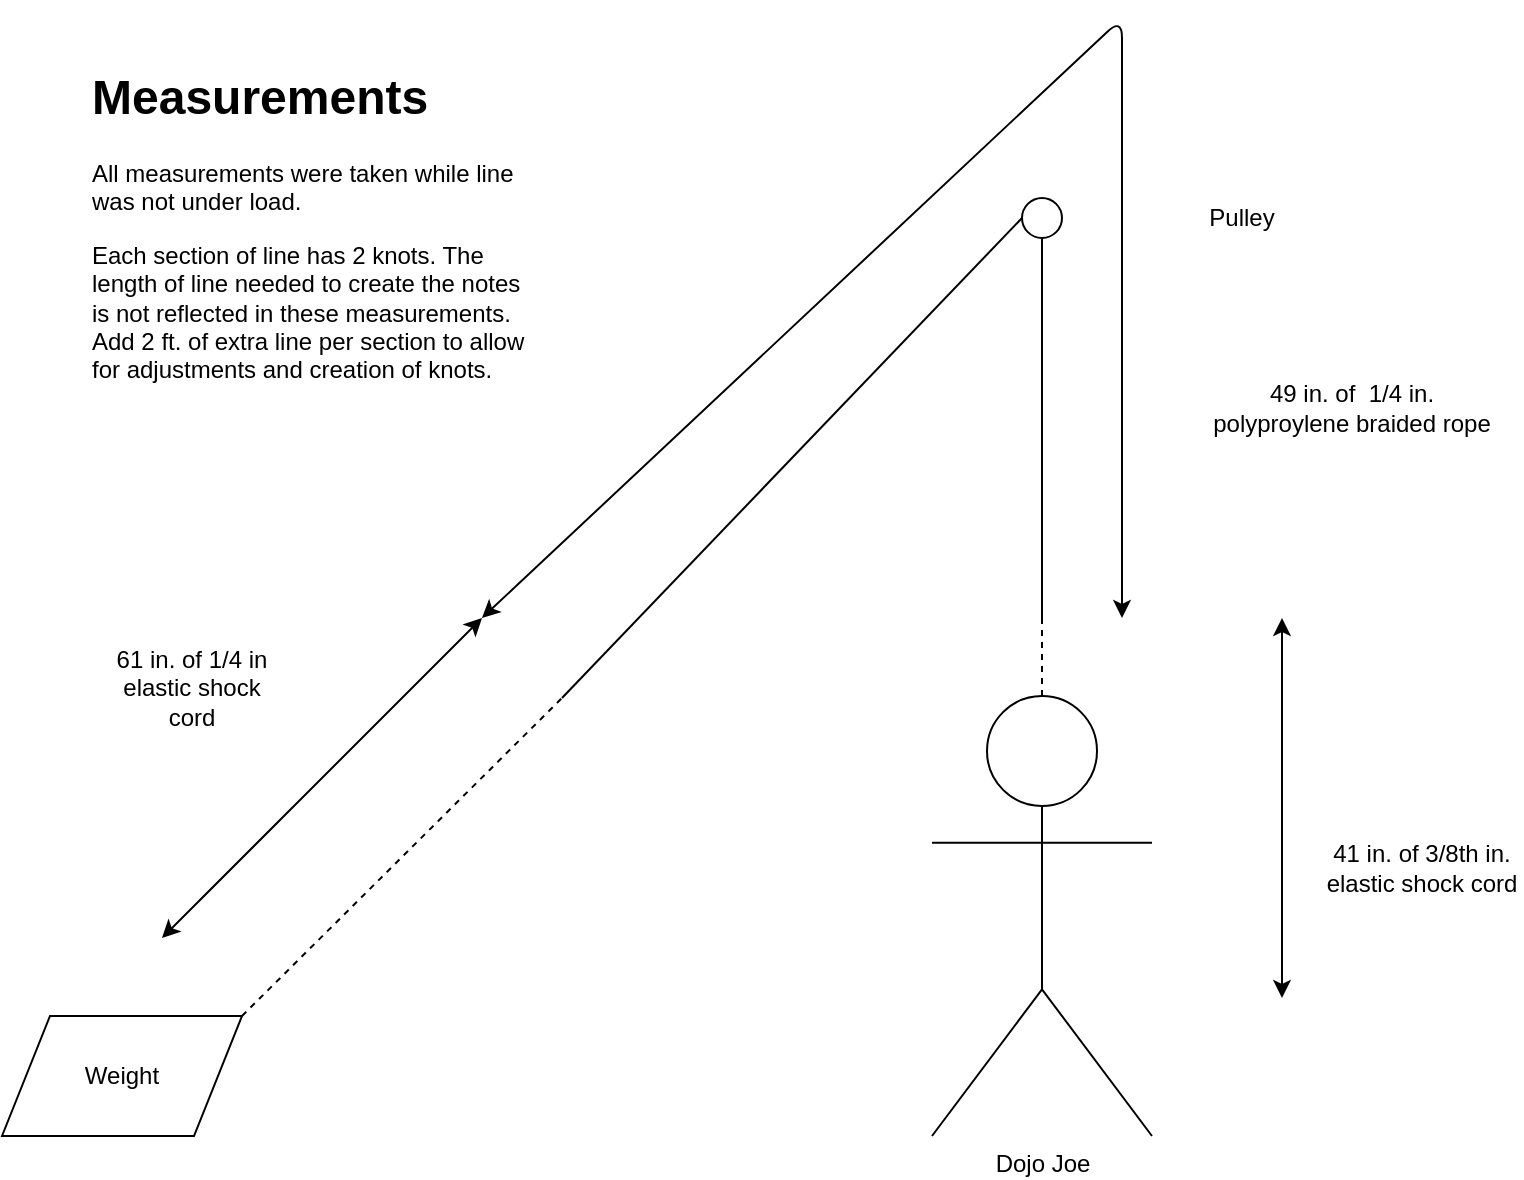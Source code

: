 <mxfile version="13.1.5" type="device"><diagram id="Q2hgmI3M368ziRev_Qmj" name="Page-1"><mxGraphModel dx="2272" dy="791" grid="1" gridSize="10" guides="1" tooltips="1" connect="1" arrows="1" fold="1" page="1" pageScale="1" pageWidth="850" pageHeight="1100" math="0" shadow="0"><root><mxCell id="0"/><mxCell id="1" parent="0"/><mxCell id="XFlYcyUDVTUBgxAwsOfg-1" value="&lt;div&gt;Dojo Joe&lt;/div&gt;" style="shape=umlActor;verticalLabelPosition=bottom;labelBackgroundColor=#ffffff;verticalAlign=top;html=1;outlineConnect=0;" vertex="1" parent="1"><mxGeometry x="-375" y="359" width="110" height="220" as="geometry"/></mxCell><mxCell id="XFlYcyUDVTUBgxAwsOfg-3" value="Weight" style="shape=parallelogram;perimeter=parallelogramPerimeter;whiteSpace=wrap;html=1;" vertex="1" parent="1"><mxGeometry x="-840" y="519" width="120" height="60" as="geometry"/></mxCell><mxCell id="XFlYcyUDVTUBgxAwsOfg-4" value="" style="ellipse;whiteSpace=wrap;html=1;aspect=fixed;" vertex="1" parent="1"><mxGeometry x="-330" y="110" width="20" height="20" as="geometry"/></mxCell><mxCell id="XFlYcyUDVTUBgxAwsOfg-5" value="" style="endArrow=none;dashed=1;html=1;entryX=0.5;entryY=0;entryDx=0;entryDy=0;entryPerimeter=0;" edge="1" parent="1" target="XFlYcyUDVTUBgxAwsOfg-1"><mxGeometry width="50" height="50" relative="1" as="geometry"><mxPoint x="-320" y="320" as="sourcePoint"/><mxPoint x="-340" y="380" as="targetPoint"/></mxGeometry></mxCell><mxCell id="XFlYcyUDVTUBgxAwsOfg-6" value="" style="endArrow=none;html=1;exitX=0.5;exitY=1;exitDx=0;exitDy=0;" edge="1" parent="1" source="XFlYcyUDVTUBgxAwsOfg-4"><mxGeometry width="50" height="50" relative="1" as="geometry"><mxPoint x="-390" y="430" as="sourcePoint"/><mxPoint x="-320" y="320" as="targetPoint"/></mxGeometry></mxCell><mxCell id="XFlYcyUDVTUBgxAwsOfg-11" value="" style="endArrow=none;dashed=1;html=1;exitX=1;exitY=0;exitDx=0;exitDy=0;" edge="1" parent="1" source="XFlYcyUDVTUBgxAwsOfg-3"><mxGeometry width="50" height="50" relative="1" as="geometry"><mxPoint x="-390" y="430" as="sourcePoint"/><mxPoint x="-560" y="360" as="targetPoint"/></mxGeometry></mxCell><mxCell id="XFlYcyUDVTUBgxAwsOfg-12" value="" style="endArrow=none;html=1;entryX=0;entryY=0.5;entryDx=0;entryDy=0;" edge="1" parent="1" target="XFlYcyUDVTUBgxAwsOfg-4"><mxGeometry width="50" height="50" relative="1" as="geometry"><mxPoint x="-560" y="360" as="sourcePoint"/><mxPoint x="-340" y="380" as="targetPoint"/></mxGeometry></mxCell><mxCell id="XFlYcyUDVTUBgxAwsOfg-13" value="" style="endArrow=classic;startArrow=classic;html=1;" edge="1" parent="1"><mxGeometry width="50" height="50" relative="1" as="geometry"><mxPoint x="-760" y="480" as="sourcePoint"/><mxPoint x="-600" y="320" as="targetPoint"/></mxGeometry></mxCell><mxCell id="XFlYcyUDVTUBgxAwsOfg-14" value="" style="endArrow=classic;startArrow=classic;html=1;" edge="1" parent="1"><mxGeometry width="50" height="50" relative="1" as="geometry"><mxPoint x="-600" y="320" as="sourcePoint"/><mxPoint x="-280" y="320" as="targetPoint"/><Array as="points"><mxPoint x="-280" y="20"/></Array></mxGeometry></mxCell><mxCell id="XFlYcyUDVTUBgxAwsOfg-15" value="" style="endArrow=classic;startArrow=classic;html=1;" edge="1" parent="1"><mxGeometry width="50" height="50" relative="1" as="geometry"><mxPoint x="-200" y="510" as="sourcePoint"/><mxPoint x="-200" y="320" as="targetPoint"/></mxGeometry></mxCell><mxCell id="XFlYcyUDVTUBgxAwsOfg-18" value="41 in. of 3/8th in. elastic shock cord" style="text;html=1;strokeColor=none;fillColor=none;align=center;verticalAlign=middle;whiteSpace=wrap;rounded=0;" vertex="1" parent="1"><mxGeometry x="-180" y="420" width="100" height="50" as="geometry"/></mxCell><mxCell id="XFlYcyUDVTUBgxAwsOfg-19" value="61 in. of 1/4 in elastic shock cord" style="text;html=1;strokeColor=none;fillColor=none;align=center;verticalAlign=middle;whiteSpace=wrap;rounded=0;" vertex="1" parent="1"><mxGeometry x="-790" y="330" width="90" height="50" as="geometry"/></mxCell><mxCell id="XFlYcyUDVTUBgxAwsOfg-20" value="Pulley" style="text;html=1;strokeColor=none;fillColor=none;align=center;verticalAlign=middle;whiteSpace=wrap;rounded=0;" vertex="1" parent="1"><mxGeometry x="-240" y="110" width="40" height="20" as="geometry"/></mxCell><mxCell id="XFlYcyUDVTUBgxAwsOfg-21" value="49 in. of&amp;nbsp; 1/4 in. polyproylene braided rope " style="text;html=1;strokeColor=none;fillColor=none;align=center;verticalAlign=middle;whiteSpace=wrap;rounded=0;" vertex="1" parent="1"><mxGeometry x="-240" y="200" width="150" height="30" as="geometry"/></mxCell><mxCell id="XFlYcyUDVTUBgxAwsOfg-24" value="&lt;h1&gt;Measurements&lt;/h1&gt;&lt;p&gt;All measurements were taken while line was not under load. &lt;br&gt;&lt;/p&gt;&lt;p&gt;Each section of line has 2 knots. The length of line needed to create the notes is not reflected in these measurements. Add 2 ft. of extra line per section to allow for adjustments and creation of knots.&lt;br&gt;&lt;/p&gt;" style="text;html=1;strokeColor=none;fillColor=none;spacing=5;spacingTop=-20;whiteSpace=wrap;overflow=hidden;rounded=0;" vertex="1" parent="1"><mxGeometry x="-800" y="40" width="230" height="170" as="geometry"/></mxCell></root></mxGraphModel></diagram></mxfile>